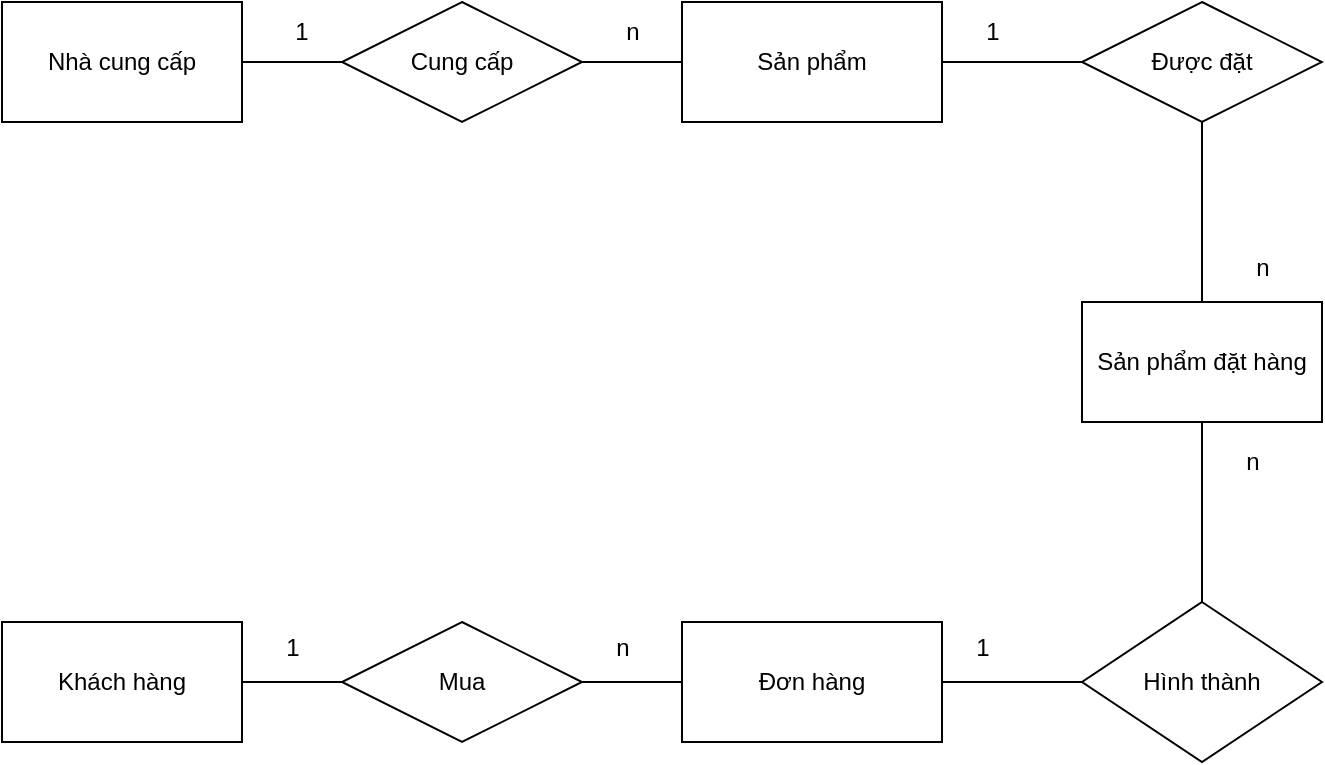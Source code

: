 <mxfile version="26.0.2">
  <diagram name="Page-1" id="oOUoq3jREYafbVQsvI0w">
    <mxGraphModel dx="827" dy="1579" grid="1" gridSize="10" guides="1" tooltips="1" connect="1" arrows="1" fold="1" page="1" pageScale="1" pageWidth="850" pageHeight="1100" math="0" shadow="0">
      <root>
        <mxCell id="0" />
        <mxCell id="1" parent="0" />
        <mxCell id="mIcAO2cgeM7258UBsHFd-15" value="" style="edgeStyle=orthogonalEdgeStyle;rounded=0;orthogonalLoop=1;jettySize=auto;html=1;endArrow=none;endFill=0;" edge="1" parent="1" source="mIcAO2cgeM7258UBsHFd-2" target="mIcAO2cgeM7258UBsHFd-3">
          <mxGeometry relative="1" as="geometry" />
        </mxCell>
        <mxCell id="mIcAO2cgeM7258UBsHFd-2" value="Sản phẩm đặt hàng" style="rounded=0;whiteSpace=wrap;html=1;" vertex="1" parent="1">
          <mxGeometry x="610" y="-630" width="120" height="60" as="geometry" />
        </mxCell>
        <mxCell id="mIcAO2cgeM7258UBsHFd-14" value="" style="edgeStyle=orthogonalEdgeStyle;rounded=0;orthogonalLoop=1;jettySize=auto;html=1;endArrow=none;endFill=0;" edge="1" parent="1" source="mIcAO2cgeM7258UBsHFd-3" target="mIcAO2cgeM7258UBsHFd-4">
          <mxGeometry relative="1" as="geometry" />
        </mxCell>
        <mxCell id="mIcAO2cgeM7258UBsHFd-3" value="Được đặt" style="rhombus;whiteSpace=wrap;html=1;" vertex="1" parent="1">
          <mxGeometry x="610" y="-780" width="120" height="60" as="geometry" />
        </mxCell>
        <mxCell id="mIcAO2cgeM7258UBsHFd-13" value="" style="edgeStyle=orthogonalEdgeStyle;rounded=0;orthogonalLoop=1;jettySize=auto;html=1;endArrow=none;endFill=0;" edge="1" parent="1" source="mIcAO2cgeM7258UBsHFd-4" target="mIcAO2cgeM7258UBsHFd-6">
          <mxGeometry relative="1" as="geometry" />
        </mxCell>
        <mxCell id="mIcAO2cgeM7258UBsHFd-4" value="Sản phẩm" style="rounded=0;whiteSpace=wrap;html=1;" vertex="1" parent="1">
          <mxGeometry x="410" y="-780" width="130" height="60" as="geometry" />
        </mxCell>
        <mxCell id="mIcAO2cgeM7258UBsHFd-17" value="" style="edgeStyle=orthogonalEdgeStyle;rounded=0;orthogonalLoop=1;jettySize=auto;html=1;endArrow=none;endFill=0;" edge="1" parent="1" source="mIcAO2cgeM7258UBsHFd-5" target="mIcAO2cgeM7258UBsHFd-6">
          <mxGeometry relative="1" as="geometry" />
        </mxCell>
        <mxCell id="mIcAO2cgeM7258UBsHFd-5" value="Nhà cung cấp" style="rounded=0;whiteSpace=wrap;html=1;" vertex="1" parent="1">
          <mxGeometry x="70" y="-780" width="120" height="60" as="geometry" />
        </mxCell>
        <mxCell id="mIcAO2cgeM7258UBsHFd-6" value="Cung cấp" style="rhombus;whiteSpace=wrap;html=1;" vertex="1" parent="1">
          <mxGeometry x="240" y="-780" width="120" height="60" as="geometry" />
        </mxCell>
        <mxCell id="mIcAO2cgeM7258UBsHFd-18" value="Đơn hàng" style="rounded=0;whiteSpace=wrap;html=1;" vertex="1" parent="1">
          <mxGeometry x="410" y="-470" width="130" height="60" as="geometry" />
        </mxCell>
        <mxCell id="mIcAO2cgeM7258UBsHFd-20" value="" style="edgeStyle=orthogonalEdgeStyle;rounded=0;orthogonalLoop=1;jettySize=auto;html=1;endArrow=none;endFill=0;" edge="1" parent="1" source="mIcAO2cgeM7258UBsHFd-19" target="mIcAO2cgeM7258UBsHFd-2">
          <mxGeometry relative="1" as="geometry" />
        </mxCell>
        <mxCell id="mIcAO2cgeM7258UBsHFd-21" value="" style="edgeStyle=orthogonalEdgeStyle;rounded=0;orthogonalLoop=1;jettySize=auto;html=1;endArrow=none;endFill=0;" edge="1" parent="1" source="mIcAO2cgeM7258UBsHFd-19" target="mIcAO2cgeM7258UBsHFd-18">
          <mxGeometry relative="1" as="geometry" />
        </mxCell>
        <mxCell id="mIcAO2cgeM7258UBsHFd-19" value="Hình thành" style="rhombus;whiteSpace=wrap;html=1;" vertex="1" parent="1">
          <mxGeometry x="610" y="-480" width="120" height="80" as="geometry" />
        </mxCell>
        <mxCell id="mIcAO2cgeM7258UBsHFd-22" value="Khách hàng" style="rounded=0;whiteSpace=wrap;html=1;" vertex="1" parent="1">
          <mxGeometry x="70" y="-470" width="120" height="60" as="geometry" />
        </mxCell>
        <mxCell id="mIcAO2cgeM7258UBsHFd-24" value="" style="edgeStyle=orthogonalEdgeStyle;rounded=0;orthogonalLoop=1;jettySize=auto;html=1;endArrow=none;endFill=0;" edge="1" parent="1" source="mIcAO2cgeM7258UBsHFd-23" target="mIcAO2cgeM7258UBsHFd-18">
          <mxGeometry relative="1" as="geometry" />
        </mxCell>
        <mxCell id="mIcAO2cgeM7258UBsHFd-25" value="" style="edgeStyle=orthogonalEdgeStyle;rounded=0;orthogonalLoop=1;jettySize=auto;html=1;endArrow=none;endFill=0;" edge="1" parent="1" source="mIcAO2cgeM7258UBsHFd-23" target="mIcAO2cgeM7258UBsHFd-22">
          <mxGeometry relative="1" as="geometry" />
        </mxCell>
        <mxCell id="mIcAO2cgeM7258UBsHFd-23" value="Mua" style="rhombus;whiteSpace=wrap;html=1;" vertex="1" parent="1">
          <mxGeometry x="240" y="-470" width="120" height="60" as="geometry" />
        </mxCell>
        <mxCell id="mIcAO2cgeM7258UBsHFd-29" value="1" style="text;html=1;align=center;verticalAlign=middle;whiteSpace=wrap;rounded=0;" vertex="1" parent="1">
          <mxGeometry x="190" y="-780" width="60" height="30" as="geometry" />
        </mxCell>
        <mxCell id="mIcAO2cgeM7258UBsHFd-30" value="n" style="text;html=1;align=center;verticalAlign=middle;resizable=0;points=[];autosize=1;strokeColor=none;fillColor=none;" vertex="1" parent="1">
          <mxGeometry x="370" y="-780" width="30" height="30" as="geometry" />
        </mxCell>
        <mxCell id="mIcAO2cgeM7258UBsHFd-31" value="1" style="text;html=1;align=center;verticalAlign=middle;resizable=0;points=[];autosize=1;strokeColor=none;fillColor=none;" vertex="1" parent="1">
          <mxGeometry x="550" y="-780" width="30" height="30" as="geometry" />
        </mxCell>
        <mxCell id="mIcAO2cgeM7258UBsHFd-32" value="n" style="text;html=1;align=center;verticalAlign=middle;resizable=0;points=[];autosize=1;strokeColor=none;fillColor=none;" vertex="1" parent="1">
          <mxGeometry x="680" y="-565" width="30" height="30" as="geometry" />
        </mxCell>
        <mxCell id="mIcAO2cgeM7258UBsHFd-33" value="1" style="text;html=1;align=center;verticalAlign=middle;resizable=0;points=[];autosize=1;strokeColor=none;fillColor=none;" vertex="1" parent="1">
          <mxGeometry x="545" y="-472" width="30" height="30" as="geometry" />
        </mxCell>
        <mxCell id="mIcAO2cgeM7258UBsHFd-34" value="n" style="text;html=1;align=center;verticalAlign=middle;resizable=0;points=[];autosize=1;strokeColor=none;fillColor=none;" vertex="1" parent="1">
          <mxGeometry x="685" y="-662" width="30" height="30" as="geometry" />
        </mxCell>
        <mxCell id="mIcAO2cgeM7258UBsHFd-35" value="n" style="text;html=1;align=center;verticalAlign=middle;resizable=0;points=[];autosize=1;strokeColor=none;fillColor=none;" vertex="1" parent="1">
          <mxGeometry x="365" y="-472" width="30" height="30" as="geometry" />
        </mxCell>
        <mxCell id="mIcAO2cgeM7258UBsHFd-36" value="1" style="text;html=1;align=center;verticalAlign=middle;resizable=0;points=[];autosize=1;strokeColor=none;fillColor=none;" vertex="1" parent="1">
          <mxGeometry x="200" y="-472" width="30" height="30" as="geometry" />
        </mxCell>
      </root>
    </mxGraphModel>
  </diagram>
</mxfile>
